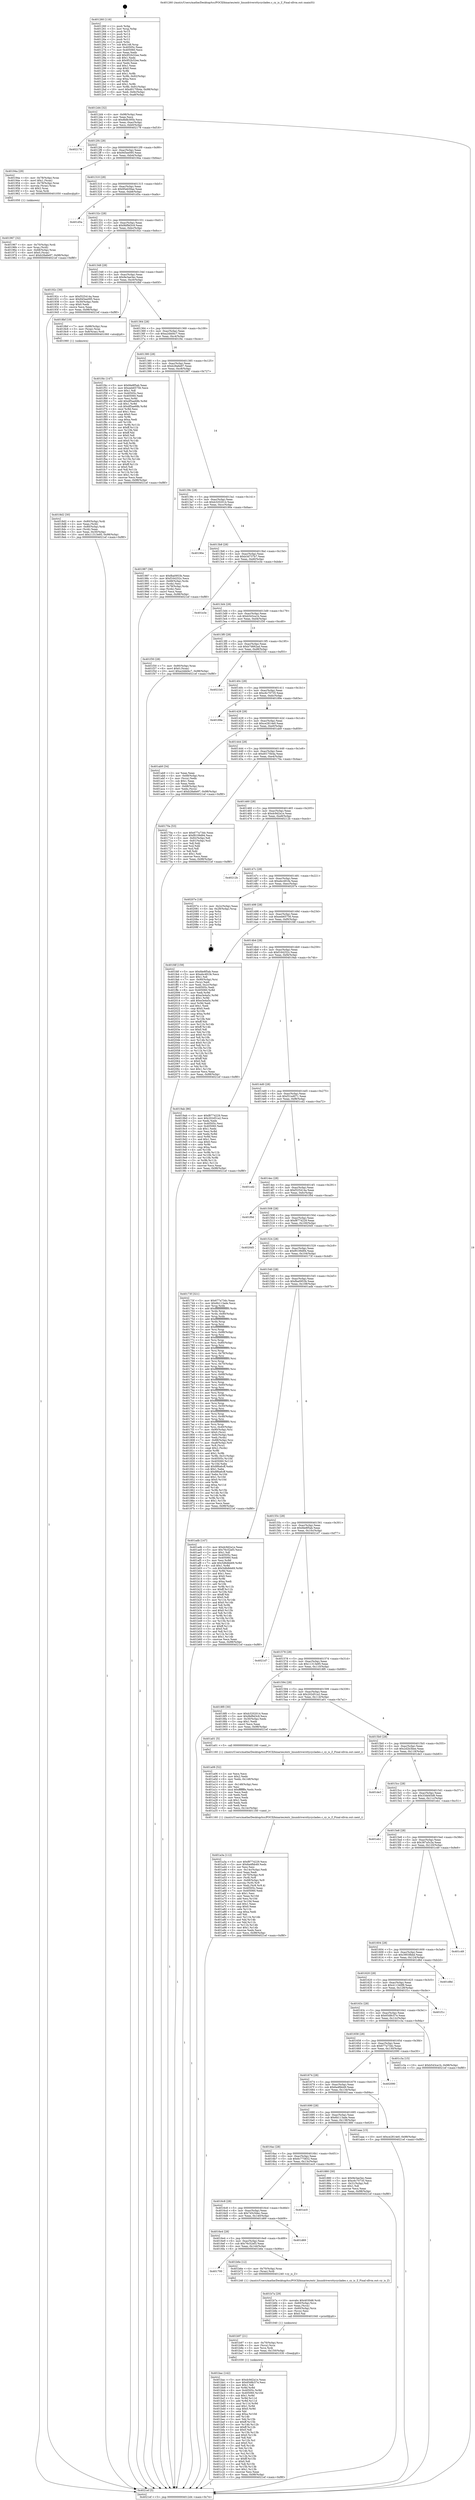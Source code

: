 digraph "0x401260" {
  label = "0x401260 (/mnt/c/Users/mathe/Desktop/tcc/POCII/binaries/extr_linuxdriversttycyclades.c_cy_is_Z_Final-ollvm.out::main(0))"
  labelloc = "t"
  node[shape=record]

  Entry [label="",width=0.3,height=0.3,shape=circle,fillcolor=black,style=filled]
  "0x4012d4" [label="{
     0x4012d4 [32]\l
     | [instrs]\l
     &nbsp;&nbsp;0x4012d4 \<+6\>: mov -0x98(%rbp),%eax\l
     &nbsp;&nbsp;0x4012da \<+2\>: mov %eax,%ecx\l
     &nbsp;&nbsp;0x4012dc \<+6\>: sub $0x8bfb395b,%ecx\l
     &nbsp;&nbsp;0x4012e2 \<+6\>: mov %eax,-0xac(%rbp)\l
     &nbsp;&nbsp;0x4012e8 \<+6\>: mov %ecx,-0xb0(%rbp)\l
     &nbsp;&nbsp;0x4012ee \<+6\>: je 0000000000402178 \<main+0xf18\>\l
  }"]
  "0x402178" [label="{
     0x402178\l
  }", style=dashed]
  "0x4012f4" [label="{
     0x4012f4 [28]\l
     | [instrs]\l
     &nbsp;&nbsp;0x4012f4 \<+5\>: jmp 00000000004012f9 \<main+0x99\>\l
     &nbsp;&nbsp;0x4012f9 \<+6\>: mov -0xac(%rbp),%eax\l
     &nbsp;&nbsp;0x4012ff \<+5\>: sub $0x945ee095,%eax\l
     &nbsp;&nbsp;0x401304 \<+6\>: mov %eax,-0xb4(%rbp)\l
     &nbsp;&nbsp;0x40130a \<+6\>: je 000000000040194a \<main+0x6ea\>\l
  }"]
  Exit [label="",width=0.3,height=0.3,shape=circle,fillcolor=black,style=filled,peripheries=2]
  "0x40194a" [label="{
     0x40194a [29]\l
     | [instrs]\l
     &nbsp;&nbsp;0x40194a \<+4\>: mov -0x78(%rbp),%rax\l
     &nbsp;&nbsp;0x40194e \<+6\>: movl $0x1,(%rax)\l
     &nbsp;&nbsp;0x401954 \<+4\>: mov -0x78(%rbp),%rax\l
     &nbsp;&nbsp;0x401958 \<+3\>: movslq (%rax),%rax\l
     &nbsp;&nbsp;0x40195b \<+4\>: shl $0x2,%rax\l
     &nbsp;&nbsp;0x40195f \<+3\>: mov %rax,%rdi\l
     &nbsp;&nbsp;0x401962 \<+5\>: call 0000000000401050 \<malloc@plt\>\l
     | [calls]\l
     &nbsp;&nbsp;0x401050 \{1\} (unknown)\l
  }"]
  "0x401310" [label="{
     0x401310 [28]\l
     | [instrs]\l
     &nbsp;&nbsp;0x401310 \<+5\>: jmp 0000000000401315 \<main+0xb5\>\l
     &nbsp;&nbsp;0x401315 \<+6\>: mov -0xac(%rbp),%eax\l
     &nbsp;&nbsp;0x40131b \<+5\>: sub $0x95eb59ae,%eax\l
     &nbsp;&nbsp;0x401320 \<+6\>: mov %eax,-0xb8(%rbp)\l
     &nbsp;&nbsp;0x401326 \<+6\>: je 0000000000401d5a \<main+0xafa\>\l
  }"]
  "0x401bac" [label="{
     0x401bac [142]\l
     | [instrs]\l
     &nbsp;&nbsp;0x401bac \<+5\>: mov $0xdc9d2a1e,%eax\l
     &nbsp;&nbsp;0x401bb1 \<+5\>: mov $0x65d8c57e,%esi\l
     &nbsp;&nbsp;0x401bb6 \<+2\>: mov $0x1,%dl\l
     &nbsp;&nbsp;0x401bb8 \<+3\>: xor %r8d,%r8d\l
     &nbsp;&nbsp;0x401bbb \<+8\>: mov 0x40505c,%r9d\l
     &nbsp;&nbsp;0x401bc3 \<+8\>: mov 0x405060,%r10d\l
     &nbsp;&nbsp;0x401bcb \<+4\>: sub $0x1,%r8d\l
     &nbsp;&nbsp;0x401bcf \<+3\>: mov %r9d,%r11d\l
     &nbsp;&nbsp;0x401bd2 \<+3\>: add %r8d,%r11d\l
     &nbsp;&nbsp;0x401bd5 \<+4\>: imul %r11d,%r9d\l
     &nbsp;&nbsp;0x401bd9 \<+4\>: and $0x1,%r9d\l
     &nbsp;&nbsp;0x401bdd \<+4\>: cmp $0x0,%r9d\l
     &nbsp;&nbsp;0x401be1 \<+3\>: sete %bl\l
     &nbsp;&nbsp;0x401be4 \<+4\>: cmp $0xa,%r10d\l
     &nbsp;&nbsp;0x401be8 \<+4\>: setl %r14b\l
     &nbsp;&nbsp;0x401bec \<+3\>: mov %bl,%r15b\l
     &nbsp;&nbsp;0x401bef \<+4\>: xor $0xff,%r15b\l
     &nbsp;&nbsp;0x401bf3 \<+3\>: mov %r14b,%r12b\l
     &nbsp;&nbsp;0x401bf6 \<+4\>: xor $0xff,%r12b\l
     &nbsp;&nbsp;0x401bfa \<+3\>: xor $0x0,%dl\l
     &nbsp;&nbsp;0x401bfd \<+3\>: mov %r15b,%r13b\l
     &nbsp;&nbsp;0x401c00 \<+4\>: and $0x0,%r13b\l
     &nbsp;&nbsp;0x401c04 \<+2\>: and %dl,%bl\l
     &nbsp;&nbsp;0x401c06 \<+3\>: mov %r12b,%cl\l
     &nbsp;&nbsp;0x401c09 \<+3\>: and $0x0,%cl\l
     &nbsp;&nbsp;0x401c0c \<+3\>: and %dl,%r14b\l
     &nbsp;&nbsp;0x401c0f \<+3\>: or %bl,%r13b\l
     &nbsp;&nbsp;0x401c12 \<+3\>: or %r14b,%cl\l
     &nbsp;&nbsp;0x401c15 \<+3\>: xor %cl,%r13b\l
     &nbsp;&nbsp;0x401c18 \<+3\>: or %r12b,%r15b\l
     &nbsp;&nbsp;0x401c1b \<+4\>: xor $0xff,%r15b\l
     &nbsp;&nbsp;0x401c1f \<+3\>: or $0x0,%dl\l
     &nbsp;&nbsp;0x401c22 \<+3\>: and %dl,%r15b\l
     &nbsp;&nbsp;0x401c25 \<+3\>: or %r15b,%r13b\l
     &nbsp;&nbsp;0x401c28 \<+4\>: test $0x1,%r13b\l
     &nbsp;&nbsp;0x401c2c \<+3\>: cmovne %esi,%eax\l
     &nbsp;&nbsp;0x401c2f \<+6\>: mov %eax,-0x98(%rbp)\l
     &nbsp;&nbsp;0x401c35 \<+5\>: jmp 00000000004021ef \<main+0xf8f\>\l
  }"]
  "0x401d5a" [label="{
     0x401d5a\l
  }", style=dashed]
  "0x40132c" [label="{
     0x40132c [28]\l
     | [instrs]\l
     &nbsp;&nbsp;0x40132c \<+5\>: jmp 0000000000401331 \<main+0xd1\>\l
     &nbsp;&nbsp;0x401331 \<+6\>: mov -0xac(%rbp),%eax\l
     &nbsp;&nbsp;0x401337 \<+5\>: sub $0x9bf9d3c9,%eax\l
     &nbsp;&nbsp;0x40133c \<+6\>: mov %eax,-0xbc(%rbp)\l
     &nbsp;&nbsp;0x401342 \<+6\>: je 000000000040192c \<main+0x6cc\>\l
  }"]
  "0x401b97" [label="{
     0x401b97 [21]\l
     | [instrs]\l
     &nbsp;&nbsp;0x401b97 \<+4\>: mov -0x70(%rbp),%rcx\l
     &nbsp;&nbsp;0x401b9b \<+3\>: mov (%rcx),%rcx\l
     &nbsp;&nbsp;0x401b9e \<+3\>: mov %rcx,%rdi\l
     &nbsp;&nbsp;0x401ba1 \<+6\>: mov %eax,-0x150(%rbp)\l
     &nbsp;&nbsp;0x401ba7 \<+5\>: call 0000000000401030 \<free@plt\>\l
     | [calls]\l
     &nbsp;&nbsp;0x401030 \{1\} (unknown)\l
  }"]
  "0x40192c" [label="{
     0x40192c [30]\l
     | [instrs]\l
     &nbsp;&nbsp;0x40192c \<+5\>: mov $0xf325414a,%eax\l
     &nbsp;&nbsp;0x401931 \<+5\>: mov $0x945ee095,%ecx\l
     &nbsp;&nbsp;0x401936 \<+3\>: mov -0x30(%rbp),%edx\l
     &nbsp;&nbsp;0x401939 \<+3\>: cmp $0x0,%edx\l
     &nbsp;&nbsp;0x40193c \<+3\>: cmove %ecx,%eax\l
     &nbsp;&nbsp;0x40193f \<+6\>: mov %eax,-0x98(%rbp)\l
     &nbsp;&nbsp;0x401945 \<+5\>: jmp 00000000004021ef \<main+0xf8f\>\l
  }"]
  "0x401348" [label="{
     0x401348 [28]\l
     | [instrs]\l
     &nbsp;&nbsp;0x401348 \<+5\>: jmp 000000000040134d \<main+0xed\>\l
     &nbsp;&nbsp;0x40134d \<+6\>: mov -0xac(%rbp),%eax\l
     &nbsp;&nbsp;0x401353 \<+5\>: sub $0x9e3ae3ec,%eax\l
     &nbsp;&nbsp;0x401358 \<+6\>: mov %eax,-0xc0(%rbp)\l
     &nbsp;&nbsp;0x40135e \<+6\>: je 00000000004018bf \<main+0x65f\>\l
  }"]
  "0x401b7a" [label="{
     0x401b7a [29]\l
     | [instrs]\l
     &nbsp;&nbsp;0x401b7a \<+10\>: movabs $0x4030d6,%rdi\l
     &nbsp;&nbsp;0x401b84 \<+4\>: mov -0x60(%rbp),%rcx\l
     &nbsp;&nbsp;0x401b88 \<+2\>: mov %eax,(%rcx)\l
     &nbsp;&nbsp;0x401b8a \<+4\>: mov -0x60(%rbp),%rcx\l
     &nbsp;&nbsp;0x401b8e \<+2\>: mov (%rcx),%esi\l
     &nbsp;&nbsp;0x401b90 \<+2\>: mov $0x0,%al\l
     &nbsp;&nbsp;0x401b92 \<+5\>: call 0000000000401040 \<printf@plt\>\l
     | [calls]\l
     &nbsp;&nbsp;0x401040 \{1\} (unknown)\l
  }"]
  "0x4018bf" [label="{
     0x4018bf [19]\l
     | [instrs]\l
     &nbsp;&nbsp;0x4018bf \<+7\>: mov -0x88(%rbp),%rax\l
     &nbsp;&nbsp;0x4018c6 \<+3\>: mov (%rax),%rax\l
     &nbsp;&nbsp;0x4018c9 \<+4\>: mov 0x8(%rax),%rdi\l
     &nbsp;&nbsp;0x4018cd \<+5\>: call 0000000000401060 \<atoi@plt\>\l
     | [calls]\l
     &nbsp;&nbsp;0x401060 \{1\} (unknown)\l
  }"]
  "0x401364" [label="{
     0x401364 [28]\l
     | [instrs]\l
     &nbsp;&nbsp;0x401364 \<+5\>: jmp 0000000000401369 \<main+0x109\>\l
     &nbsp;&nbsp;0x401369 \<+6\>: mov -0xac(%rbp),%eax\l
     &nbsp;&nbsp;0x40136f \<+5\>: sub $0xa2ddd4c7,%eax\l
     &nbsp;&nbsp;0x401374 \<+6\>: mov %eax,-0xc4(%rbp)\l
     &nbsp;&nbsp;0x40137a \<+6\>: je 0000000000401f4c \<main+0xcec\>\l
  }"]
  "0x401700" [label="{
     0x401700\l
  }", style=dashed]
  "0x401f4c" [label="{
     0x401f4c [147]\l
     | [instrs]\l
     &nbsp;&nbsp;0x401f4c \<+5\>: mov $0xfde8f5ab,%eax\l
     &nbsp;&nbsp;0x401f51 \<+5\>: mov $0xeeb65756,%ecx\l
     &nbsp;&nbsp;0x401f56 \<+2\>: mov $0x1,%dl\l
     &nbsp;&nbsp;0x401f58 \<+7\>: mov 0x40505c,%esi\l
     &nbsp;&nbsp;0x401f5f \<+7\>: mov 0x405060,%edi\l
     &nbsp;&nbsp;0x401f66 \<+3\>: mov %esi,%r8d\l
     &nbsp;&nbsp;0x401f69 \<+7\>: add $0xdf5ae68b,%r8d\l
     &nbsp;&nbsp;0x401f70 \<+4\>: sub $0x1,%r8d\l
     &nbsp;&nbsp;0x401f74 \<+7\>: sub $0xdf5ae68b,%r8d\l
     &nbsp;&nbsp;0x401f7b \<+4\>: imul %r8d,%esi\l
     &nbsp;&nbsp;0x401f7f \<+3\>: and $0x1,%esi\l
     &nbsp;&nbsp;0x401f82 \<+3\>: cmp $0x0,%esi\l
     &nbsp;&nbsp;0x401f85 \<+4\>: sete %r9b\l
     &nbsp;&nbsp;0x401f89 \<+3\>: cmp $0xa,%edi\l
     &nbsp;&nbsp;0x401f8c \<+4\>: setl %r10b\l
     &nbsp;&nbsp;0x401f90 \<+3\>: mov %r9b,%r11b\l
     &nbsp;&nbsp;0x401f93 \<+4\>: xor $0xff,%r11b\l
     &nbsp;&nbsp;0x401f97 \<+3\>: mov %r10b,%bl\l
     &nbsp;&nbsp;0x401f9a \<+3\>: xor $0xff,%bl\l
     &nbsp;&nbsp;0x401f9d \<+3\>: xor $0x0,%dl\l
     &nbsp;&nbsp;0x401fa0 \<+3\>: mov %r11b,%r14b\l
     &nbsp;&nbsp;0x401fa3 \<+4\>: and $0x0,%r14b\l
     &nbsp;&nbsp;0x401fa7 \<+3\>: and %dl,%r9b\l
     &nbsp;&nbsp;0x401faa \<+3\>: mov %bl,%r15b\l
     &nbsp;&nbsp;0x401fad \<+4\>: and $0x0,%r15b\l
     &nbsp;&nbsp;0x401fb1 \<+3\>: and %dl,%r10b\l
     &nbsp;&nbsp;0x401fb4 \<+3\>: or %r9b,%r14b\l
     &nbsp;&nbsp;0x401fb7 \<+3\>: or %r10b,%r15b\l
     &nbsp;&nbsp;0x401fba \<+3\>: xor %r15b,%r14b\l
     &nbsp;&nbsp;0x401fbd \<+3\>: or %bl,%r11b\l
     &nbsp;&nbsp;0x401fc0 \<+4\>: xor $0xff,%r11b\l
     &nbsp;&nbsp;0x401fc4 \<+3\>: or $0x0,%dl\l
     &nbsp;&nbsp;0x401fc7 \<+3\>: and %dl,%r11b\l
     &nbsp;&nbsp;0x401fca \<+3\>: or %r11b,%r14b\l
     &nbsp;&nbsp;0x401fcd \<+4\>: test $0x1,%r14b\l
     &nbsp;&nbsp;0x401fd1 \<+3\>: cmovne %ecx,%eax\l
     &nbsp;&nbsp;0x401fd4 \<+6\>: mov %eax,-0x98(%rbp)\l
     &nbsp;&nbsp;0x401fda \<+5\>: jmp 00000000004021ef \<main+0xf8f\>\l
  }"]
  "0x401380" [label="{
     0x401380 [28]\l
     | [instrs]\l
     &nbsp;&nbsp;0x401380 \<+5\>: jmp 0000000000401385 \<main+0x125\>\l
     &nbsp;&nbsp;0x401385 \<+6\>: mov -0xac(%rbp),%eax\l
     &nbsp;&nbsp;0x40138b \<+5\>: sub $0xb28a6e97,%eax\l
     &nbsp;&nbsp;0x401390 \<+6\>: mov %eax,-0xc8(%rbp)\l
     &nbsp;&nbsp;0x401396 \<+6\>: je 0000000000401987 \<main+0x727\>\l
  }"]
  "0x401b6e" [label="{
     0x401b6e [12]\l
     | [instrs]\l
     &nbsp;&nbsp;0x401b6e \<+4\>: mov -0x70(%rbp),%rax\l
     &nbsp;&nbsp;0x401b72 \<+3\>: mov (%rax),%rdi\l
     &nbsp;&nbsp;0x401b75 \<+5\>: call 0000000000401240 \<cy_is_Z\>\l
     | [calls]\l
     &nbsp;&nbsp;0x401240 \{1\} (/mnt/c/Users/mathe/Desktop/tcc/POCII/binaries/extr_linuxdriversttycyclades.c_cy_is_Z_Final-ollvm.out::cy_is_Z)\l
  }"]
  "0x401987" [label="{
     0x401987 [36]\l
     | [instrs]\l
     &nbsp;&nbsp;0x401987 \<+5\>: mov $0xfba0953b,%eax\l
     &nbsp;&nbsp;0x40198c \<+5\>: mov $0xf164252c,%ecx\l
     &nbsp;&nbsp;0x401991 \<+4\>: mov -0x68(%rbp),%rdx\l
     &nbsp;&nbsp;0x401995 \<+2\>: mov (%rdx),%esi\l
     &nbsp;&nbsp;0x401997 \<+4\>: mov -0x78(%rbp),%rdx\l
     &nbsp;&nbsp;0x40199b \<+2\>: cmp (%rdx),%esi\l
     &nbsp;&nbsp;0x40199d \<+3\>: cmovl %ecx,%eax\l
     &nbsp;&nbsp;0x4019a0 \<+6\>: mov %eax,-0x98(%rbp)\l
     &nbsp;&nbsp;0x4019a6 \<+5\>: jmp 00000000004021ef \<main+0xf8f\>\l
  }"]
  "0x40139c" [label="{
     0x40139c [28]\l
     | [instrs]\l
     &nbsp;&nbsp;0x40139c \<+5\>: jmp 00000000004013a1 \<main+0x141\>\l
     &nbsp;&nbsp;0x4013a1 \<+6\>: mov -0xac(%rbp),%eax\l
     &nbsp;&nbsp;0x4013a7 \<+5\>: sub $0xb3202014,%eax\l
     &nbsp;&nbsp;0x4013ac \<+6\>: mov %eax,-0xcc(%rbp)\l
     &nbsp;&nbsp;0x4013b2 \<+6\>: je 000000000040190e \<main+0x6ae\>\l
  }"]
  "0x4016e4" [label="{
     0x4016e4 [28]\l
     | [instrs]\l
     &nbsp;&nbsp;0x4016e4 \<+5\>: jmp 00000000004016e9 \<main+0x489\>\l
     &nbsp;&nbsp;0x4016e9 \<+6\>: mov -0xac(%rbp),%eax\l
     &nbsp;&nbsp;0x4016ef \<+5\>: sub $0x76c52ef3,%eax\l
     &nbsp;&nbsp;0x4016f4 \<+6\>: mov %eax,-0x144(%rbp)\l
     &nbsp;&nbsp;0x4016fa \<+6\>: je 0000000000401b6e \<main+0x90e\>\l
  }"]
  "0x40190e" [label="{
     0x40190e\l
  }", style=dashed]
  "0x4013b8" [label="{
     0x4013b8 [28]\l
     | [instrs]\l
     &nbsp;&nbsp;0x4013b8 \<+5\>: jmp 00000000004013bd \<main+0x15d\>\l
     &nbsp;&nbsp;0x4013bd \<+6\>: mov -0xac(%rbp),%eax\l
     &nbsp;&nbsp;0x4013c3 \<+5\>: sub $0xb3d737b7,%eax\l
     &nbsp;&nbsp;0x4013c8 \<+6\>: mov %eax,-0xd0(%rbp)\l
     &nbsp;&nbsp;0x4013ce \<+6\>: je 0000000000401e3e \<main+0xbde\>\l
  }"]
  "0x401d69" [label="{
     0x401d69\l
  }", style=dashed]
  "0x401e3e" [label="{
     0x401e3e\l
  }", style=dashed]
  "0x4013d4" [label="{
     0x4013d4 [28]\l
     | [instrs]\l
     &nbsp;&nbsp;0x4013d4 \<+5\>: jmp 00000000004013d9 \<main+0x179\>\l
     &nbsp;&nbsp;0x4013d9 \<+6\>: mov -0xac(%rbp),%eax\l
     &nbsp;&nbsp;0x4013df \<+5\>: sub $0xb543ca1b,%eax\l
     &nbsp;&nbsp;0x4013e4 \<+6\>: mov %eax,-0xd4(%rbp)\l
     &nbsp;&nbsp;0x4013ea \<+6\>: je 0000000000401f30 \<main+0xcd0\>\l
  }"]
  "0x4016c8" [label="{
     0x4016c8 [28]\l
     | [instrs]\l
     &nbsp;&nbsp;0x4016c8 \<+5\>: jmp 00000000004016cd \<main+0x46d\>\l
     &nbsp;&nbsp;0x4016cd \<+6\>: mov -0xac(%rbp),%eax\l
     &nbsp;&nbsp;0x4016d3 \<+5\>: sub $0x745c5dec,%eax\l
     &nbsp;&nbsp;0x4016d8 \<+6\>: mov %eax,-0x140(%rbp)\l
     &nbsp;&nbsp;0x4016de \<+6\>: je 0000000000401d69 \<main+0xb09\>\l
  }"]
  "0x401f30" [label="{
     0x401f30 [28]\l
     | [instrs]\l
     &nbsp;&nbsp;0x401f30 \<+7\>: mov -0x90(%rbp),%rax\l
     &nbsp;&nbsp;0x401f37 \<+6\>: movl $0x0,(%rax)\l
     &nbsp;&nbsp;0x401f3d \<+10\>: movl $0xa2ddd4c7,-0x98(%rbp)\l
     &nbsp;&nbsp;0x401f47 \<+5\>: jmp 00000000004021ef \<main+0xf8f\>\l
  }"]
  "0x4013f0" [label="{
     0x4013f0 [28]\l
     | [instrs]\l
     &nbsp;&nbsp;0x4013f0 \<+5\>: jmp 00000000004013f5 \<main+0x195\>\l
     &nbsp;&nbsp;0x4013f5 \<+6\>: mov -0xac(%rbp),%eax\l
     &nbsp;&nbsp;0x4013fb \<+5\>: sub $0xb7d662ad,%eax\l
     &nbsp;&nbsp;0x401400 \<+6\>: mov %eax,-0xd8(%rbp)\l
     &nbsp;&nbsp;0x401406 \<+6\>: je 00000000004021b5 \<main+0xf55\>\l
  }"]
  "0x401ec0" [label="{
     0x401ec0\l
  }", style=dashed]
  "0x4021b5" [label="{
     0x4021b5\l
  }", style=dashed]
  "0x40140c" [label="{
     0x40140c [28]\l
     | [instrs]\l
     &nbsp;&nbsp;0x40140c \<+5\>: jmp 0000000000401411 \<main+0x1b1\>\l
     &nbsp;&nbsp;0x401411 \<+6\>: mov -0xac(%rbp),%eax\l
     &nbsp;&nbsp;0x401417 \<+5\>: sub $0xc6c70735,%eax\l
     &nbsp;&nbsp;0x40141c \<+6\>: mov %eax,-0xdc(%rbp)\l
     &nbsp;&nbsp;0x401422 \<+6\>: je 000000000040189e \<main+0x63e\>\l
  }"]
  "0x401a3a" [label="{
     0x401a3a [112]\l
     | [instrs]\l
     &nbsp;&nbsp;0x401a3a \<+5\>: mov $0xf8774229,%ecx\l
     &nbsp;&nbsp;0x401a3f \<+5\>: mov $0x6a4fbb49,%edx\l
     &nbsp;&nbsp;0x401a44 \<+2\>: xor %esi,%esi\l
     &nbsp;&nbsp;0x401a46 \<+6\>: mov -0x14c(%rbp),%edi\l
     &nbsp;&nbsp;0x401a4c \<+3\>: imul %eax,%edi\l
     &nbsp;&nbsp;0x401a4f \<+4\>: mov -0x70(%rbp),%r8\l
     &nbsp;&nbsp;0x401a53 \<+3\>: mov (%r8),%r8\l
     &nbsp;&nbsp;0x401a56 \<+4\>: mov -0x68(%rbp),%r9\l
     &nbsp;&nbsp;0x401a5a \<+3\>: movslq (%r9),%r9\l
     &nbsp;&nbsp;0x401a5d \<+4\>: mov %edi,(%r8,%r9,4)\l
     &nbsp;&nbsp;0x401a61 \<+7\>: mov 0x40505c,%eax\l
     &nbsp;&nbsp;0x401a68 \<+7\>: mov 0x405060,%edi\l
     &nbsp;&nbsp;0x401a6f \<+3\>: sub $0x1,%esi\l
     &nbsp;&nbsp;0x401a72 \<+3\>: mov %eax,%r10d\l
     &nbsp;&nbsp;0x401a75 \<+3\>: add %esi,%r10d\l
     &nbsp;&nbsp;0x401a78 \<+4\>: imul %r10d,%eax\l
     &nbsp;&nbsp;0x401a7c \<+3\>: and $0x1,%eax\l
     &nbsp;&nbsp;0x401a7f \<+3\>: cmp $0x0,%eax\l
     &nbsp;&nbsp;0x401a82 \<+4\>: sete %r11b\l
     &nbsp;&nbsp;0x401a86 \<+3\>: cmp $0xa,%edi\l
     &nbsp;&nbsp;0x401a89 \<+3\>: setl %bl\l
     &nbsp;&nbsp;0x401a8c \<+3\>: mov %r11b,%r14b\l
     &nbsp;&nbsp;0x401a8f \<+3\>: and %bl,%r14b\l
     &nbsp;&nbsp;0x401a92 \<+3\>: xor %bl,%r11b\l
     &nbsp;&nbsp;0x401a95 \<+3\>: or %r11b,%r14b\l
     &nbsp;&nbsp;0x401a98 \<+4\>: test $0x1,%r14b\l
     &nbsp;&nbsp;0x401a9c \<+3\>: cmovne %edx,%ecx\l
     &nbsp;&nbsp;0x401a9f \<+6\>: mov %ecx,-0x98(%rbp)\l
     &nbsp;&nbsp;0x401aa5 \<+5\>: jmp 00000000004021ef \<main+0xf8f\>\l
  }"]
  "0x40189e" [label="{
     0x40189e\l
  }", style=dashed]
  "0x401428" [label="{
     0x401428 [28]\l
     | [instrs]\l
     &nbsp;&nbsp;0x401428 \<+5\>: jmp 000000000040142d \<main+0x1cd\>\l
     &nbsp;&nbsp;0x40142d \<+6\>: mov -0xac(%rbp),%eax\l
     &nbsp;&nbsp;0x401433 \<+5\>: sub $0xce2814e0,%eax\l
     &nbsp;&nbsp;0x401438 \<+6\>: mov %eax,-0xe0(%rbp)\l
     &nbsp;&nbsp;0x40143e \<+6\>: je 0000000000401ab9 \<main+0x859\>\l
  }"]
  "0x401a06" [label="{
     0x401a06 [52]\l
     | [instrs]\l
     &nbsp;&nbsp;0x401a06 \<+2\>: xor %ecx,%ecx\l
     &nbsp;&nbsp;0x401a08 \<+5\>: mov $0x2,%edx\l
     &nbsp;&nbsp;0x401a0d \<+6\>: mov %edx,-0x148(%rbp)\l
     &nbsp;&nbsp;0x401a13 \<+1\>: cltd\l
     &nbsp;&nbsp;0x401a14 \<+6\>: mov -0x148(%rbp),%esi\l
     &nbsp;&nbsp;0x401a1a \<+2\>: idiv %esi\l
     &nbsp;&nbsp;0x401a1c \<+6\>: imul $0xfffffffe,%edx,%edx\l
     &nbsp;&nbsp;0x401a22 \<+2\>: mov %ecx,%edi\l
     &nbsp;&nbsp;0x401a24 \<+2\>: sub %edx,%edi\l
     &nbsp;&nbsp;0x401a26 \<+2\>: mov %ecx,%edx\l
     &nbsp;&nbsp;0x401a28 \<+3\>: sub $0x1,%edx\l
     &nbsp;&nbsp;0x401a2b \<+2\>: add %edx,%edi\l
     &nbsp;&nbsp;0x401a2d \<+2\>: sub %edi,%ecx\l
     &nbsp;&nbsp;0x401a2f \<+6\>: mov %ecx,-0x14c(%rbp)\l
     &nbsp;&nbsp;0x401a35 \<+5\>: call 0000000000401160 \<next_i\>\l
     | [calls]\l
     &nbsp;&nbsp;0x401160 \{1\} (/mnt/c/Users/mathe/Desktop/tcc/POCII/binaries/extr_linuxdriversttycyclades.c_cy_is_Z_Final-ollvm.out::next_i)\l
  }"]
  "0x401ab9" [label="{
     0x401ab9 [34]\l
     | [instrs]\l
     &nbsp;&nbsp;0x401ab9 \<+2\>: xor %eax,%eax\l
     &nbsp;&nbsp;0x401abb \<+4\>: mov -0x68(%rbp),%rcx\l
     &nbsp;&nbsp;0x401abf \<+2\>: mov (%rcx),%edx\l
     &nbsp;&nbsp;0x401ac1 \<+3\>: sub $0x1,%eax\l
     &nbsp;&nbsp;0x401ac4 \<+2\>: sub %eax,%edx\l
     &nbsp;&nbsp;0x401ac6 \<+4\>: mov -0x68(%rbp),%rcx\l
     &nbsp;&nbsp;0x401aca \<+2\>: mov %edx,(%rcx)\l
     &nbsp;&nbsp;0x401acc \<+10\>: movl $0xb28a6e97,-0x98(%rbp)\l
     &nbsp;&nbsp;0x401ad6 \<+5\>: jmp 00000000004021ef \<main+0xf8f\>\l
  }"]
  "0x401444" [label="{
     0x401444 [28]\l
     | [instrs]\l
     &nbsp;&nbsp;0x401444 \<+5\>: jmp 0000000000401449 \<main+0x1e9\>\l
     &nbsp;&nbsp;0x401449 \<+6\>: mov -0xac(%rbp),%eax\l
     &nbsp;&nbsp;0x40144f \<+5\>: sub $0xd0170b4a,%eax\l
     &nbsp;&nbsp;0x401454 \<+6\>: mov %eax,-0xe4(%rbp)\l
     &nbsp;&nbsp;0x40145a \<+6\>: je 000000000040170a \<main+0x4aa\>\l
  }"]
  "0x401967" [label="{
     0x401967 [32]\l
     | [instrs]\l
     &nbsp;&nbsp;0x401967 \<+4\>: mov -0x70(%rbp),%rdi\l
     &nbsp;&nbsp;0x40196b \<+3\>: mov %rax,(%rdi)\l
     &nbsp;&nbsp;0x40196e \<+4\>: mov -0x68(%rbp),%rax\l
     &nbsp;&nbsp;0x401972 \<+6\>: movl $0x0,(%rax)\l
     &nbsp;&nbsp;0x401978 \<+10\>: movl $0xb28a6e97,-0x98(%rbp)\l
     &nbsp;&nbsp;0x401982 \<+5\>: jmp 00000000004021ef \<main+0xf8f\>\l
  }"]
  "0x40170a" [label="{
     0x40170a [53]\l
     | [instrs]\l
     &nbsp;&nbsp;0x40170a \<+5\>: mov $0x677a73dc,%eax\l
     &nbsp;&nbsp;0x40170f \<+5\>: mov $0xf9109d94,%ecx\l
     &nbsp;&nbsp;0x401714 \<+6\>: mov -0x92(%rbp),%dl\l
     &nbsp;&nbsp;0x40171a \<+7\>: mov -0x91(%rbp),%sil\l
     &nbsp;&nbsp;0x401721 \<+3\>: mov %dl,%dil\l
     &nbsp;&nbsp;0x401724 \<+3\>: and %sil,%dil\l
     &nbsp;&nbsp;0x401727 \<+3\>: xor %sil,%dl\l
     &nbsp;&nbsp;0x40172a \<+3\>: or %dl,%dil\l
     &nbsp;&nbsp;0x40172d \<+4\>: test $0x1,%dil\l
     &nbsp;&nbsp;0x401731 \<+3\>: cmovne %ecx,%eax\l
     &nbsp;&nbsp;0x401734 \<+6\>: mov %eax,-0x98(%rbp)\l
     &nbsp;&nbsp;0x40173a \<+5\>: jmp 00000000004021ef \<main+0xf8f\>\l
  }"]
  "0x401460" [label="{
     0x401460 [28]\l
     | [instrs]\l
     &nbsp;&nbsp;0x401460 \<+5\>: jmp 0000000000401465 \<main+0x205\>\l
     &nbsp;&nbsp;0x401465 \<+6\>: mov -0xac(%rbp),%eax\l
     &nbsp;&nbsp;0x40146b \<+5\>: sub $0xdc9d2a1e,%eax\l
     &nbsp;&nbsp;0x401470 \<+6\>: mov %eax,-0xe8(%rbp)\l
     &nbsp;&nbsp;0x401476 \<+6\>: je 000000000040212b \<main+0xecb\>\l
  }"]
  "0x4021ef" [label="{
     0x4021ef [5]\l
     | [instrs]\l
     &nbsp;&nbsp;0x4021ef \<+5\>: jmp 00000000004012d4 \<main+0x74\>\l
  }"]
  "0x401260" [label="{
     0x401260 [116]\l
     | [instrs]\l
     &nbsp;&nbsp;0x401260 \<+1\>: push %rbp\l
     &nbsp;&nbsp;0x401261 \<+3\>: mov %rsp,%rbp\l
     &nbsp;&nbsp;0x401264 \<+2\>: push %r15\l
     &nbsp;&nbsp;0x401266 \<+2\>: push %r14\l
     &nbsp;&nbsp;0x401268 \<+2\>: push %r13\l
     &nbsp;&nbsp;0x40126a \<+2\>: push %r12\l
     &nbsp;&nbsp;0x40126c \<+1\>: push %rbx\l
     &nbsp;&nbsp;0x40126d \<+7\>: sub $0x148,%rsp\l
     &nbsp;&nbsp;0x401274 \<+7\>: mov 0x40505c,%eax\l
     &nbsp;&nbsp;0x40127b \<+7\>: mov 0x405060,%ecx\l
     &nbsp;&nbsp;0x401282 \<+2\>: mov %eax,%edx\l
     &nbsp;&nbsp;0x401284 \<+6\>: add $0x952b32ee,%edx\l
     &nbsp;&nbsp;0x40128a \<+3\>: sub $0x1,%edx\l
     &nbsp;&nbsp;0x40128d \<+6\>: sub $0x952b32ee,%edx\l
     &nbsp;&nbsp;0x401293 \<+3\>: imul %edx,%eax\l
     &nbsp;&nbsp;0x401296 \<+3\>: and $0x1,%eax\l
     &nbsp;&nbsp;0x401299 \<+3\>: cmp $0x0,%eax\l
     &nbsp;&nbsp;0x40129c \<+4\>: sete %r8b\l
     &nbsp;&nbsp;0x4012a0 \<+4\>: and $0x1,%r8b\l
     &nbsp;&nbsp;0x4012a4 \<+7\>: mov %r8b,-0x92(%rbp)\l
     &nbsp;&nbsp;0x4012ab \<+3\>: cmp $0xa,%ecx\l
     &nbsp;&nbsp;0x4012ae \<+4\>: setl %r8b\l
     &nbsp;&nbsp;0x4012b2 \<+4\>: and $0x1,%r8b\l
     &nbsp;&nbsp;0x4012b6 \<+7\>: mov %r8b,-0x91(%rbp)\l
     &nbsp;&nbsp;0x4012bd \<+10\>: movl $0xd0170b4a,-0x98(%rbp)\l
     &nbsp;&nbsp;0x4012c7 \<+6\>: mov %edi,-0x9c(%rbp)\l
     &nbsp;&nbsp;0x4012cd \<+7\>: mov %rsi,-0xa8(%rbp)\l
  }"]
  "0x4018d2" [label="{
     0x4018d2 [30]\l
     | [instrs]\l
     &nbsp;&nbsp;0x4018d2 \<+4\>: mov -0x80(%rbp),%rdi\l
     &nbsp;&nbsp;0x4018d6 \<+2\>: mov %eax,(%rdi)\l
     &nbsp;&nbsp;0x4018d8 \<+4\>: mov -0x80(%rbp),%rdi\l
     &nbsp;&nbsp;0x4018dc \<+2\>: mov (%rdi),%eax\l
     &nbsp;&nbsp;0x4018de \<+3\>: mov %eax,-0x30(%rbp)\l
     &nbsp;&nbsp;0x4018e1 \<+10\>: movl $0x11313e95,-0x98(%rbp)\l
     &nbsp;&nbsp;0x4018eb \<+5\>: jmp 00000000004021ef \<main+0xf8f\>\l
  }"]
  "0x40212b" [label="{
     0x40212b\l
  }", style=dashed]
  "0x40147c" [label="{
     0x40147c [28]\l
     | [instrs]\l
     &nbsp;&nbsp;0x40147c \<+5\>: jmp 0000000000401481 \<main+0x221\>\l
     &nbsp;&nbsp;0x401481 \<+6\>: mov -0xac(%rbp),%eax\l
     &nbsp;&nbsp;0x401487 \<+5\>: sub $0xebc491fe,%eax\l
     &nbsp;&nbsp;0x40148c \<+6\>: mov %eax,-0xec(%rbp)\l
     &nbsp;&nbsp;0x401492 \<+6\>: je 000000000040207e \<main+0xe1e\>\l
  }"]
  "0x4016ac" [label="{
     0x4016ac [28]\l
     | [instrs]\l
     &nbsp;&nbsp;0x4016ac \<+5\>: jmp 00000000004016b1 \<main+0x451\>\l
     &nbsp;&nbsp;0x4016b1 \<+6\>: mov -0xac(%rbp),%eax\l
     &nbsp;&nbsp;0x4016b7 \<+5\>: sub $0x6c775832,%eax\l
     &nbsp;&nbsp;0x4016bc \<+6\>: mov %eax,-0x13c(%rbp)\l
     &nbsp;&nbsp;0x4016c2 \<+6\>: je 0000000000401ec0 \<main+0xc60\>\l
  }"]
  "0x40207e" [label="{
     0x40207e [18]\l
     | [instrs]\l
     &nbsp;&nbsp;0x40207e \<+3\>: mov -0x2c(%rbp),%eax\l
     &nbsp;&nbsp;0x402081 \<+4\>: lea -0x28(%rbp),%rsp\l
     &nbsp;&nbsp;0x402085 \<+1\>: pop %rbx\l
     &nbsp;&nbsp;0x402086 \<+2\>: pop %r12\l
     &nbsp;&nbsp;0x402088 \<+2\>: pop %r13\l
     &nbsp;&nbsp;0x40208a \<+2\>: pop %r14\l
     &nbsp;&nbsp;0x40208c \<+2\>: pop %r15\l
     &nbsp;&nbsp;0x40208e \<+1\>: pop %rbp\l
     &nbsp;&nbsp;0x40208f \<+1\>: ret\l
  }"]
  "0x401498" [label="{
     0x401498 [28]\l
     | [instrs]\l
     &nbsp;&nbsp;0x401498 \<+5\>: jmp 000000000040149d \<main+0x23d\>\l
     &nbsp;&nbsp;0x40149d \<+6\>: mov -0xac(%rbp),%eax\l
     &nbsp;&nbsp;0x4014a3 \<+5\>: sub $0xeeb65756,%eax\l
     &nbsp;&nbsp;0x4014a8 \<+6\>: mov %eax,-0xf0(%rbp)\l
     &nbsp;&nbsp;0x4014ae \<+6\>: je 0000000000401fdf \<main+0xd7f\>\l
  }"]
  "0x401880" [label="{
     0x401880 [30]\l
     | [instrs]\l
     &nbsp;&nbsp;0x401880 \<+5\>: mov $0x9e3ae3ec,%eax\l
     &nbsp;&nbsp;0x401885 \<+5\>: mov $0xc6c70735,%ecx\l
     &nbsp;&nbsp;0x40188a \<+3\>: mov -0x31(%rbp),%dl\l
     &nbsp;&nbsp;0x40188d \<+3\>: test $0x1,%dl\l
     &nbsp;&nbsp;0x401890 \<+3\>: cmovne %ecx,%eax\l
     &nbsp;&nbsp;0x401893 \<+6\>: mov %eax,-0x98(%rbp)\l
     &nbsp;&nbsp;0x401899 \<+5\>: jmp 00000000004021ef \<main+0xf8f\>\l
  }"]
  "0x401fdf" [label="{
     0x401fdf [159]\l
     | [instrs]\l
     &nbsp;&nbsp;0x401fdf \<+5\>: mov $0xfde8f5ab,%eax\l
     &nbsp;&nbsp;0x401fe4 \<+5\>: mov $0xebc491fe,%ecx\l
     &nbsp;&nbsp;0x401fe9 \<+2\>: mov $0x1,%dl\l
     &nbsp;&nbsp;0x401feb \<+7\>: mov -0x90(%rbp),%rsi\l
     &nbsp;&nbsp;0x401ff2 \<+2\>: mov (%rsi),%edi\l
     &nbsp;&nbsp;0x401ff4 \<+3\>: mov %edi,-0x2c(%rbp)\l
     &nbsp;&nbsp;0x401ff7 \<+7\>: mov 0x40505c,%edi\l
     &nbsp;&nbsp;0x401ffe \<+8\>: mov 0x405060,%r8d\l
     &nbsp;&nbsp;0x402006 \<+3\>: mov %edi,%r9d\l
     &nbsp;&nbsp;0x402009 \<+7\>: sub $0xe3e4a5c,%r9d\l
     &nbsp;&nbsp;0x402010 \<+4\>: sub $0x1,%r9d\l
     &nbsp;&nbsp;0x402014 \<+7\>: add $0xe3e4a5c,%r9d\l
     &nbsp;&nbsp;0x40201b \<+4\>: imul %r9d,%edi\l
     &nbsp;&nbsp;0x40201f \<+3\>: and $0x1,%edi\l
     &nbsp;&nbsp;0x402022 \<+3\>: cmp $0x0,%edi\l
     &nbsp;&nbsp;0x402025 \<+4\>: sete %r10b\l
     &nbsp;&nbsp;0x402029 \<+4\>: cmp $0xa,%r8d\l
     &nbsp;&nbsp;0x40202d \<+4\>: setl %r11b\l
     &nbsp;&nbsp;0x402031 \<+3\>: mov %r10b,%bl\l
     &nbsp;&nbsp;0x402034 \<+3\>: xor $0xff,%bl\l
     &nbsp;&nbsp;0x402037 \<+3\>: mov %r11b,%r14b\l
     &nbsp;&nbsp;0x40203a \<+4\>: xor $0xff,%r14b\l
     &nbsp;&nbsp;0x40203e \<+3\>: xor $0x0,%dl\l
     &nbsp;&nbsp;0x402041 \<+3\>: mov %bl,%r15b\l
     &nbsp;&nbsp;0x402044 \<+4\>: and $0x0,%r15b\l
     &nbsp;&nbsp;0x402048 \<+3\>: and %dl,%r10b\l
     &nbsp;&nbsp;0x40204b \<+3\>: mov %r14b,%r12b\l
     &nbsp;&nbsp;0x40204e \<+4\>: and $0x0,%r12b\l
     &nbsp;&nbsp;0x402052 \<+3\>: and %dl,%r11b\l
     &nbsp;&nbsp;0x402055 \<+3\>: or %r10b,%r15b\l
     &nbsp;&nbsp;0x402058 \<+3\>: or %r11b,%r12b\l
     &nbsp;&nbsp;0x40205b \<+3\>: xor %r12b,%r15b\l
     &nbsp;&nbsp;0x40205e \<+3\>: or %r14b,%bl\l
     &nbsp;&nbsp;0x402061 \<+3\>: xor $0xff,%bl\l
     &nbsp;&nbsp;0x402064 \<+3\>: or $0x0,%dl\l
     &nbsp;&nbsp;0x402067 \<+2\>: and %dl,%bl\l
     &nbsp;&nbsp;0x402069 \<+3\>: or %bl,%r15b\l
     &nbsp;&nbsp;0x40206c \<+4\>: test $0x1,%r15b\l
     &nbsp;&nbsp;0x402070 \<+3\>: cmovne %ecx,%eax\l
     &nbsp;&nbsp;0x402073 \<+6\>: mov %eax,-0x98(%rbp)\l
     &nbsp;&nbsp;0x402079 \<+5\>: jmp 00000000004021ef \<main+0xf8f\>\l
  }"]
  "0x4014b4" [label="{
     0x4014b4 [28]\l
     | [instrs]\l
     &nbsp;&nbsp;0x4014b4 \<+5\>: jmp 00000000004014b9 \<main+0x259\>\l
     &nbsp;&nbsp;0x4014b9 \<+6\>: mov -0xac(%rbp),%eax\l
     &nbsp;&nbsp;0x4014bf \<+5\>: sub $0xf164252c,%eax\l
     &nbsp;&nbsp;0x4014c4 \<+6\>: mov %eax,-0xf4(%rbp)\l
     &nbsp;&nbsp;0x4014ca \<+6\>: je 00000000004019ab \<main+0x74b\>\l
  }"]
  "0x401690" [label="{
     0x401690 [28]\l
     | [instrs]\l
     &nbsp;&nbsp;0x401690 \<+5\>: jmp 0000000000401695 \<main+0x435\>\l
     &nbsp;&nbsp;0x401695 \<+6\>: mov -0xac(%rbp),%eax\l
     &nbsp;&nbsp;0x40169b \<+5\>: sub $0x6b113ade,%eax\l
     &nbsp;&nbsp;0x4016a0 \<+6\>: mov %eax,-0x138(%rbp)\l
     &nbsp;&nbsp;0x4016a6 \<+6\>: je 0000000000401880 \<main+0x620\>\l
  }"]
  "0x4019ab" [label="{
     0x4019ab [86]\l
     | [instrs]\l
     &nbsp;&nbsp;0x4019ab \<+5\>: mov $0xf8774229,%eax\l
     &nbsp;&nbsp;0x4019b0 \<+5\>: mov $0x202d51a2,%ecx\l
     &nbsp;&nbsp;0x4019b5 \<+2\>: xor %edx,%edx\l
     &nbsp;&nbsp;0x4019b7 \<+7\>: mov 0x40505c,%esi\l
     &nbsp;&nbsp;0x4019be \<+7\>: mov 0x405060,%edi\l
     &nbsp;&nbsp;0x4019c5 \<+3\>: sub $0x1,%edx\l
     &nbsp;&nbsp;0x4019c8 \<+3\>: mov %esi,%r8d\l
     &nbsp;&nbsp;0x4019cb \<+3\>: add %edx,%r8d\l
     &nbsp;&nbsp;0x4019ce \<+4\>: imul %r8d,%esi\l
     &nbsp;&nbsp;0x4019d2 \<+3\>: and $0x1,%esi\l
     &nbsp;&nbsp;0x4019d5 \<+3\>: cmp $0x0,%esi\l
     &nbsp;&nbsp;0x4019d8 \<+4\>: sete %r9b\l
     &nbsp;&nbsp;0x4019dc \<+3\>: cmp $0xa,%edi\l
     &nbsp;&nbsp;0x4019df \<+4\>: setl %r10b\l
     &nbsp;&nbsp;0x4019e3 \<+3\>: mov %r9b,%r11b\l
     &nbsp;&nbsp;0x4019e6 \<+3\>: and %r10b,%r11b\l
     &nbsp;&nbsp;0x4019e9 \<+3\>: xor %r10b,%r9b\l
     &nbsp;&nbsp;0x4019ec \<+3\>: or %r9b,%r11b\l
     &nbsp;&nbsp;0x4019ef \<+4\>: test $0x1,%r11b\l
     &nbsp;&nbsp;0x4019f3 \<+3\>: cmovne %ecx,%eax\l
     &nbsp;&nbsp;0x4019f6 \<+6\>: mov %eax,-0x98(%rbp)\l
     &nbsp;&nbsp;0x4019fc \<+5\>: jmp 00000000004021ef \<main+0xf8f\>\l
  }"]
  "0x4014d0" [label="{
     0x4014d0 [28]\l
     | [instrs]\l
     &nbsp;&nbsp;0x4014d0 \<+5\>: jmp 00000000004014d5 \<main+0x275\>\l
     &nbsp;&nbsp;0x4014d5 \<+6\>: mov -0xac(%rbp),%eax\l
     &nbsp;&nbsp;0x4014db \<+5\>: sub $0xf31ed071,%eax\l
     &nbsp;&nbsp;0x4014e0 \<+6\>: mov %eax,-0xf8(%rbp)\l
     &nbsp;&nbsp;0x4014e6 \<+6\>: je 0000000000401cd2 \<main+0xa72\>\l
  }"]
  "0x401aaa" [label="{
     0x401aaa [15]\l
     | [instrs]\l
     &nbsp;&nbsp;0x401aaa \<+10\>: movl $0xce2814e0,-0x98(%rbp)\l
     &nbsp;&nbsp;0x401ab4 \<+5\>: jmp 00000000004021ef \<main+0xf8f\>\l
  }"]
  "0x401cd2" [label="{
     0x401cd2\l
  }", style=dashed]
  "0x4014ec" [label="{
     0x4014ec [28]\l
     | [instrs]\l
     &nbsp;&nbsp;0x4014ec \<+5\>: jmp 00000000004014f1 \<main+0x291\>\l
     &nbsp;&nbsp;0x4014f1 \<+6\>: mov -0xac(%rbp),%eax\l
     &nbsp;&nbsp;0x4014f7 \<+5\>: sub $0xf325414a,%eax\l
     &nbsp;&nbsp;0x4014fc \<+6\>: mov %eax,-0xfc(%rbp)\l
     &nbsp;&nbsp;0x401502 \<+6\>: je 0000000000401f0d \<main+0xcad\>\l
  }"]
  "0x401674" [label="{
     0x401674 [28]\l
     | [instrs]\l
     &nbsp;&nbsp;0x401674 \<+5\>: jmp 0000000000401679 \<main+0x419\>\l
     &nbsp;&nbsp;0x401679 \<+6\>: mov -0xac(%rbp),%eax\l
     &nbsp;&nbsp;0x40167f \<+5\>: sub $0x6a4fbb49,%eax\l
     &nbsp;&nbsp;0x401684 \<+6\>: mov %eax,-0x134(%rbp)\l
     &nbsp;&nbsp;0x40168a \<+6\>: je 0000000000401aaa \<main+0x84a\>\l
  }"]
  "0x401f0d" [label="{
     0x401f0d\l
  }", style=dashed]
  "0x401508" [label="{
     0x401508 [28]\l
     | [instrs]\l
     &nbsp;&nbsp;0x401508 \<+5\>: jmp 000000000040150d \<main+0x2ad\>\l
     &nbsp;&nbsp;0x40150d \<+6\>: mov -0xac(%rbp),%eax\l
     &nbsp;&nbsp;0x401513 \<+5\>: sub $0xf8774229,%eax\l
     &nbsp;&nbsp;0x401518 \<+6\>: mov %eax,-0x100(%rbp)\l
     &nbsp;&nbsp;0x40151e \<+6\>: je 00000000004020d5 \<main+0xe75\>\l
  }"]
  "0x402090" [label="{
     0x402090\l
  }", style=dashed]
  "0x4020d5" [label="{
     0x4020d5\l
  }", style=dashed]
  "0x401524" [label="{
     0x401524 [28]\l
     | [instrs]\l
     &nbsp;&nbsp;0x401524 \<+5\>: jmp 0000000000401529 \<main+0x2c9\>\l
     &nbsp;&nbsp;0x401529 \<+6\>: mov -0xac(%rbp),%eax\l
     &nbsp;&nbsp;0x40152f \<+5\>: sub $0xf9109d94,%eax\l
     &nbsp;&nbsp;0x401534 \<+6\>: mov %eax,-0x104(%rbp)\l
     &nbsp;&nbsp;0x40153a \<+6\>: je 000000000040173f \<main+0x4df\>\l
  }"]
  "0x401658" [label="{
     0x401658 [28]\l
     | [instrs]\l
     &nbsp;&nbsp;0x401658 \<+5\>: jmp 000000000040165d \<main+0x3fd\>\l
     &nbsp;&nbsp;0x40165d \<+6\>: mov -0xac(%rbp),%eax\l
     &nbsp;&nbsp;0x401663 \<+5\>: sub $0x677a73dc,%eax\l
     &nbsp;&nbsp;0x401668 \<+6\>: mov %eax,-0x130(%rbp)\l
     &nbsp;&nbsp;0x40166e \<+6\>: je 0000000000402090 \<main+0xe30\>\l
  }"]
  "0x40173f" [label="{
     0x40173f [321]\l
     | [instrs]\l
     &nbsp;&nbsp;0x40173f \<+5\>: mov $0x677a73dc,%eax\l
     &nbsp;&nbsp;0x401744 \<+5\>: mov $0x6b113ade,%ecx\l
     &nbsp;&nbsp;0x401749 \<+3\>: mov %rsp,%rdx\l
     &nbsp;&nbsp;0x40174c \<+4\>: add $0xfffffffffffffff0,%rdx\l
     &nbsp;&nbsp;0x401750 \<+3\>: mov %rdx,%rsp\l
     &nbsp;&nbsp;0x401753 \<+7\>: mov %rdx,-0x90(%rbp)\l
     &nbsp;&nbsp;0x40175a \<+3\>: mov %rsp,%rdx\l
     &nbsp;&nbsp;0x40175d \<+4\>: add $0xfffffffffffffff0,%rdx\l
     &nbsp;&nbsp;0x401761 \<+3\>: mov %rdx,%rsp\l
     &nbsp;&nbsp;0x401764 \<+3\>: mov %rsp,%rsi\l
     &nbsp;&nbsp;0x401767 \<+4\>: add $0xfffffffffffffff0,%rsi\l
     &nbsp;&nbsp;0x40176b \<+3\>: mov %rsi,%rsp\l
     &nbsp;&nbsp;0x40176e \<+7\>: mov %rsi,-0x88(%rbp)\l
     &nbsp;&nbsp;0x401775 \<+3\>: mov %rsp,%rsi\l
     &nbsp;&nbsp;0x401778 \<+4\>: add $0xfffffffffffffff0,%rsi\l
     &nbsp;&nbsp;0x40177c \<+3\>: mov %rsi,%rsp\l
     &nbsp;&nbsp;0x40177f \<+4\>: mov %rsi,-0x80(%rbp)\l
     &nbsp;&nbsp;0x401783 \<+3\>: mov %rsp,%rsi\l
     &nbsp;&nbsp;0x401786 \<+4\>: add $0xfffffffffffffff0,%rsi\l
     &nbsp;&nbsp;0x40178a \<+3\>: mov %rsi,%rsp\l
     &nbsp;&nbsp;0x40178d \<+4\>: mov %rsi,-0x78(%rbp)\l
     &nbsp;&nbsp;0x401791 \<+3\>: mov %rsp,%rsi\l
     &nbsp;&nbsp;0x401794 \<+4\>: add $0xfffffffffffffff0,%rsi\l
     &nbsp;&nbsp;0x401798 \<+3\>: mov %rsi,%rsp\l
     &nbsp;&nbsp;0x40179b \<+4\>: mov %rsi,-0x70(%rbp)\l
     &nbsp;&nbsp;0x40179f \<+3\>: mov %rsp,%rsi\l
     &nbsp;&nbsp;0x4017a2 \<+4\>: add $0xfffffffffffffff0,%rsi\l
     &nbsp;&nbsp;0x4017a6 \<+3\>: mov %rsi,%rsp\l
     &nbsp;&nbsp;0x4017a9 \<+4\>: mov %rsi,-0x68(%rbp)\l
     &nbsp;&nbsp;0x4017ad \<+3\>: mov %rsp,%rsi\l
     &nbsp;&nbsp;0x4017b0 \<+4\>: add $0xfffffffffffffff0,%rsi\l
     &nbsp;&nbsp;0x4017b4 \<+3\>: mov %rsi,%rsp\l
     &nbsp;&nbsp;0x4017b7 \<+4\>: mov %rsi,-0x60(%rbp)\l
     &nbsp;&nbsp;0x4017bb \<+3\>: mov %rsp,%rsi\l
     &nbsp;&nbsp;0x4017be \<+4\>: add $0xfffffffffffffff0,%rsi\l
     &nbsp;&nbsp;0x4017c2 \<+3\>: mov %rsi,%rsp\l
     &nbsp;&nbsp;0x4017c5 \<+4\>: mov %rsi,-0x58(%rbp)\l
     &nbsp;&nbsp;0x4017c9 \<+3\>: mov %rsp,%rsi\l
     &nbsp;&nbsp;0x4017cc \<+4\>: add $0xfffffffffffffff0,%rsi\l
     &nbsp;&nbsp;0x4017d0 \<+3\>: mov %rsi,%rsp\l
     &nbsp;&nbsp;0x4017d3 \<+4\>: mov %rsi,-0x50(%rbp)\l
     &nbsp;&nbsp;0x4017d7 \<+3\>: mov %rsp,%rsi\l
     &nbsp;&nbsp;0x4017da \<+4\>: add $0xfffffffffffffff0,%rsi\l
     &nbsp;&nbsp;0x4017de \<+3\>: mov %rsi,%rsp\l
     &nbsp;&nbsp;0x4017e1 \<+4\>: mov %rsi,-0x48(%rbp)\l
     &nbsp;&nbsp;0x4017e5 \<+3\>: mov %rsp,%rsi\l
     &nbsp;&nbsp;0x4017e8 \<+4\>: add $0xfffffffffffffff0,%rsi\l
     &nbsp;&nbsp;0x4017ec \<+3\>: mov %rsi,%rsp\l
     &nbsp;&nbsp;0x4017ef \<+4\>: mov %rsi,-0x40(%rbp)\l
     &nbsp;&nbsp;0x4017f3 \<+7\>: mov -0x90(%rbp),%rsi\l
     &nbsp;&nbsp;0x4017fa \<+6\>: movl $0x0,(%rsi)\l
     &nbsp;&nbsp;0x401800 \<+6\>: mov -0x9c(%rbp),%edi\l
     &nbsp;&nbsp;0x401806 \<+2\>: mov %edi,(%rdx)\l
     &nbsp;&nbsp;0x401808 \<+7\>: mov -0x88(%rbp),%rsi\l
     &nbsp;&nbsp;0x40180f \<+7\>: mov -0xa8(%rbp),%r8\l
     &nbsp;&nbsp;0x401816 \<+3\>: mov %r8,(%rsi)\l
     &nbsp;&nbsp;0x401819 \<+3\>: cmpl $0x2,(%rdx)\l
     &nbsp;&nbsp;0x40181c \<+4\>: setne %r9b\l
     &nbsp;&nbsp;0x401820 \<+4\>: and $0x1,%r9b\l
     &nbsp;&nbsp;0x401824 \<+4\>: mov %r9b,-0x31(%rbp)\l
     &nbsp;&nbsp;0x401828 \<+8\>: mov 0x40505c,%r10d\l
     &nbsp;&nbsp;0x401830 \<+8\>: mov 0x405060,%r11d\l
     &nbsp;&nbsp;0x401838 \<+3\>: mov %r10d,%ebx\l
     &nbsp;&nbsp;0x40183b \<+6\>: add $0x8f6a6cff,%ebx\l
     &nbsp;&nbsp;0x401841 \<+3\>: sub $0x1,%ebx\l
     &nbsp;&nbsp;0x401844 \<+6\>: sub $0x8f6a6cff,%ebx\l
     &nbsp;&nbsp;0x40184a \<+4\>: imul %ebx,%r10d\l
     &nbsp;&nbsp;0x40184e \<+4\>: and $0x1,%r10d\l
     &nbsp;&nbsp;0x401852 \<+4\>: cmp $0x0,%r10d\l
     &nbsp;&nbsp;0x401856 \<+4\>: sete %r9b\l
     &nbsp;&nbsp;0x40185a \<+4\>: cmp $0xa,%r11d\l
     &nbsp;&nbsp;0x40185e \<+4\>: setl %r14b\l
     &nbsp;&nbsp;0x401862 \<+3\>: mov %r9b,%r15b\l
     &nbsp;&nbsp;0x401865 \<+3\>: and %r14b,%r15b\l
     &nbsp;&nbsp;0x401868 \<+3\>: xor %r14b,%r9b\l
     &nbsp;&nbsp;0x40186b \<+3\>: or %r9b,%r15b\l
     &nbsp;&nbsp;0x40186e \<+4\>: test $0x1,%r15b\l
     &nbsp;&nbsp;0x401872 \<+3\>: cmovne %ecx,%eax\l
     &nbsp;&nbsp;0x401875 \<+6\>: mov %eax,-0x98(%rbp)\l
     &nbsp;&nbsp;0x40187b \<+5\>: jmp 00000000004021ef \<main+0xf8f\>\l
  }"]
  "0x401540" [label="{
     0x401540 [28]\l
     | [instrs]\l
     &nbsp;&nbsp;0x401540 \<+5\>: jmp 0000000000401545 \<main+0x2e5\>\l
     &nbsp;&nbsp;0x401545 \<+6\>: mov -0xac(%rbp),%eax\l
     &nbsp;&nbsp;0x40154b \<+5\>: sub $0xfba0953b,%eax\l
     &nbsp;&nbsp;0x401550 \<+6\>: mov %eax,-0x108(%rbp)\l
     &nbsp;&nbsp;0x401556 \<+6\>: je 0000000000401adb \<main+0x87b\>\l
  }"]
  "0x401c3a" [label="{
     0x401c3a [15]\l
     | [instrs]\l
     &nbsp;&nbsp;0x401c3a \<+10\>: movl $0xb543ca1b,-0x98(%rbp)\l
     &nbsp;&nbsp;0x401c44 \<+5\>: jmp 00000000004021ef \<main+0xf8f\>\l
  }"]
  "0x40163c" [label="{
     0x40163c [28]\l
     | [instrs]\l
     &nbsp;&nbsp;0x40163c \<+5\>: jmp 0000000000401641 \<main+0x3e1\>\l
     &nbsp;&nbsp;0x401641 \<+6\>: mov -0xac(%rbp),%eax\l
     &nbsp;&nbsp;0x401647 \<+5\>: sub $0x65d8c57e,%eax\l
     &nbsp;&nbsp;0x40164c \<+6\>: mov %eax,-0x12c(%rbp)\l
     &nbsp;&nbsp;0x401652 \<+6\>: je 0000000000401c3a \<main+0x9da\>\l
  }"]
  "0x401adb" [label="{
     0x401adb [147]\l
     | [instrs]\l
     &nbsp;&nbsp;0x401adb \<+5\>: mov $0xdc9d2a1e,%eax\l
     &nbsp;&nbsp;0x401ae0 \<+5\>: mov $0x76c52ef3,%ecx\l
     &nbsp;&nbsp;0x401ae5 \<+2\>: mov $0x1,%dl\l
     &nbsp;&nbsp;0x401ae7 \<+7\>: mov 0x40505c,%esi\l
     &nbsp;&nbsp;0x401aee \<+7\>: mov 0x405060,%edi\l
     &nbsp;&nbsp;0x401af5 \<+3\>: mov %esi,%r8d\l
     &nbsp;&nbsp;0x401af8 \<+7\>: add $0x5d6dbb69,%r8d\l
     &nbsp;&nbsp;0x401aff \<+4\>: sub $0x1,%r8d\l
     &nbsp;&nbsp;0x401b03 \<+7\>: sub $0x5d6dbb69,%r8d\l
     &nbsp;&nbsp;0x401b0a \<+4\>: imul %r8d,%esi\l
     &nbsp;&nbsp;0x401b0e \<+3\>: and $0x1,%esi\l
     &nbsp;&nbsp;0x401b11 \<+3\>: cmp $0x0,%esi\l
     &nbsp;&nbsp;0x401b14 \<+4\>: sete %r9b\l
     &nbsp;&nbsp;0x401b18 \<+3\>: cmp $0xa,%edi\l
     &nbsp;&nbsp;0x401b1b \<+4\>: setl %r10b\l
     &nbsp;&nbsp;0x401b1f \<+3\>: mov %r9b,%r11b\l
     &nbsp;&nbsp;0x401b22 \<+4\>: xor $0xff,%r11b\l
     &nbsp;&nbsp;0x401b26 \<+3\>: mov %r10b,%bl\l
     &nbsp;&nbsp;0x401b29 \<+3\>: xor $0xff,%bl\l
     &nbsp;&nbsp;0x401b2c \<+3\>: xor $0x0,%dl\l
     &nbsp;&nbsp;0x401b2f \<+3\>: mov %r11b,%r14b\l
     &nbsp;&nbsp;0x401b32 \<+4\>: and $0x0,%r14b\l
     &nbsp;&nbsp;0x401b36 \<+3\>: and %dl,%r9b\l
     &nbsp;&nbsp;0x401b39 \<+3\>: mov %bl,%r15b\l
     &nbsp;&nbsp;0x401b3c \<+4\>: and $0x0,%r15b\l
     &nbsp;&nbsp;0x401b40 \<+3\>: and %dl,%r10b\l
     &nbsp;&nbsp;0x401b43 \<+3\>: or %r9b,%r14b\l
     &nbsp;&nbsp;0x401b46 \<+3\>: or %r10b,%r15b\l
     &nbsp;&nbsp;0x401b49 \<+3\>: xor %r15b,%r14b\l
     &nbsp;&nbsp;0x401b4c \<+3\>: or %bl,%r11b\l
     &nbsp;&nbsp;0x401b4f \<+4\>: xor $0xff,%r11b\l
     &nbsp;&nbsp;0x401b53 \<+3\>: or $0x0,%dl\l
     &nbsp;&nbsp;0x401b56 \<+3\>: and %dl,%r11b\l
     &nbsp;&nbsp;0x401b59 \<+3\>: or %r11b,%r14b\l
     &nbsp;&nbsp;0x401b5c \<+4\>: test $0x1,%r14b\l
     &nbsp;&nbsp;0x401b60 \<+3\>: cmovne %ecx,%eax\l
     &nbsp;&nbsp;0x401b63 \<+6\>: mov %eax,-0x98(%rbp)\l
     &nbsp;&nbsp;0x401b69 \<+5\>: jmp 00000000004021ef \<main+0xf8f\>\l
  }"]
  "0x40155c" [label="{
     0x40155c [28]\l
     | [instrs]\l
     &nbsp;&nbsp;0x40155c \<+5\>: jmp 0000000000401561 \<main+0x301\>\l
     &nbsp;&nbsp;0x401561 \<+6\>: mov -0xac(%rbp),%eax\l
     &nbsp;&nbsp;0x401567 \<+5\>: sub $0xfde8f5ab,%eax\l
     &nbsp;&nbsp;0x40156c \<+6\>: mov %eax,-0x10c(%rbp)\l
     &nbsp;&nbsp;0x401572 \<+6\>: je 00000000004021d7 \<main+0xf77\>\l
  }"]
  "0x401f1c" [label="{
     0x401f1c\l
  }", style=dashed]
  "0x4021d7" [label="{
     0x4021d7\l
  }", style=dashed]
  "0x401578" [label="{
     0x401578 [28]\l
     | [instrs]\l
     &nbsp;&nbsp;0x401578 \<+5\>: jmp 000000000040157d \<main+0x31d\>\l
     &nbsp;&nbsp;0x40157d \<+6\>: mov -0xac(%rbp),%eax\l
     &nbsp;&nbsp;0x401583 \<+5\>: sub $0x11313e95,%eax\l
     &nbsp;&nbsp;0x401588 \<+6\>: mov %eax,-0x110(%rbp)\l
     &nbsp;&nbsp;0x40158e \<+6\>: je 00000000004018f0 \<main+0x690\>\l
  }"]
  "0x401620" [label="{
     0x401620 [28]\l
     | [instrs]\l
     &nbsp;&nbsp;0x401620 \<+5\>: jmp 0000000000401625 \<main+0x3c5\>\l
     &nbsp;&nbsp;0x401625 \<+6\>: mov -0xac(%rbp),%eax\l
     &nbsp;&nbsp;0x40162b \<+5\>: sub $0x411340f9,%eax\l
     &nbsp;&nbsp;0x401630 \<+6\>: mov %eax,-0x128(%rbp)\l
     &nbsp;&nbsp;0x401636 \<+6\>: je 0000000000401f1c \<main+0xcbc\>\l
  }"]
  "0x4018f0" [label="{
     0x4018f0 [30]\l
     | [instrs]\l
     &nbsp;&nbsp;0x4018f0 \<+5\>: mov $0xb3202014,%eax\l
     &nbsp;&nbsp;0x4018f5 \<+5\>: mov $0x9bf9d3c9,%ecx\l
     &nbsp;&nbsp;0x4018fa \<+3\>: mov -0x30(%rbp),%edx\l
     &nbsp;&nbsp;0x4018fd \<+3\>: cmp $0x1,%edx\l
     &nbsp;&nbsp;0x401900 \<+3\>: cmovl %ecx,%eax\l
     &nbsp;&nbsp;0x401903 \<+6\>: mov %eax,-0x98(%rbp)\l
     &nbsp;&nbsp;0x401909 \<+5\>: jmp 00000000004021ef \<main+0xf8f\>\l
  }"]
  "0x401594" [label="{
     0x401594 [28]\l
     | [instrs]\l
     &nbsp;&nbsp;0x401594 \<+5\>: jmp 0000000000401599 \<main+0x339\>\l
     &nbsp;&nbsp;0x401599 \<+6\>: mov -0xac(%rbp),%eax\l
     &nbsp;&nbsp;0x40159f \<+5\>: sub $0x202d51a2,%eax\l
     &nbsp;&nbsp;0x4015a4 \<+6\>: mov %eax,-0x114(%rbp)\l
     &nbsp;&nbsp;0x4015aa \<+6\>: je 0000000000401a01 \<main+0x7a1\>\l
  }"]
  "0x401d8d" [label="{
     0x401d8d\l
  }", style=dashed]
  "0x401a01" [label="{
     0x401a01 [5]\l
     | [instrs]\l
     &nbsp;&nbsp;0x401a01 \<+5\>: call 0000000000401160 \<next_i\>\l
     | [calls]\l
     &nbsp;&nbsp;0x401160 \{1\} (/mnt/c/Users/mathe/Desktop/tcc/POCII/binaries/extr_linuxdriversttycyclades.c_cy_is_Z_Final-ollvm.out::next_i)\l
  }"]
  "0x4015b0" [label="{
     0x4015b0 [28]\l
     | [instrs]\l
     &nbsp;&nbsp;0x4015b0 \<+5\>: jmp 00000000004015b5 \<main+0x355\>\l
     &nbsp;&nbsp;0x4015b5 \<+6\>: mov -0xac(%rbp),%eax\l
     &nbsp;&nbsp;0x4015bb \<+5\>: sub $0x2d2b3bee,%eax\l
     &nbsp;&nbsp;0x4015c0 \<+6\>: mov %eax,-0x118(%rbp)\l
     &nbsp;&nbsp;0x4015c6 \<+6\>: je 0000000000401de3 \<main+0xb83\>\l
  }"]
  "0x401604" [label="{
     0x401604 [28]\l
     | [instrs]\l
     &nbsp;&nbsp;0x401604 \<+5\>: jmp 0000000000401609 \<main+0x3a9\>\l
     &nbsp;&nbsp;0x401609 \<+6\>: mov -0xac(%rbp),%eax\l
     &nbsp;&nbsp;0x40160f \<+5\>: sub $0x3903fbbd,%eax\l
     &nbsp;&nbsp;0x401614 \<+6\>: mov %eax,-0x124(%rbp)\l
     &nbsp;&nbsp;0x40161a \<+6\>: je 0000000000401d8d \<main+0xb2d\>\l
  }"]
  "0x401de3" [label="{
     0x401de3\l
  }", style=dashed]
  "0x4015cc" [label="{
     0x4015cc [28]\l
     | [instrs]\l
     &nbsp;&nbsp;0x4015cc \<+5\>: jmp 00000000004015d1 \<main+0x371\>\l
     &nbsp;&nbsp;0x4015d1 \<+6\>: mov -0xac(%rbp),%eax\l
     &nbsp;&nbsp;0x4015d7 \<+5\>: sub $0x33dd45d8,%eax\l
     &nbsp;&nbsp;0x4015dc \<+6\>: mov %eax,-0x11c(%rbp)\l
     &nbsp;&nbsp;0x4015e2 \<+6\>: je 0000000000401eb1 \<main+0xc51\>\l
  }"]
  "0x401c49" [label="{
     0x401c49\l
  }", style=dashed]
  "0x401eb1" [label="{
     0x401eb1\l
  }", style=dashed]
  "0x4015e8" [label="{
     0x4015e8 [28]\l
     | [instrs]\l
     &nbsp;&nbsp;0x4015e8 \<+5\>: jmp 00000000004015ed \<main+0x38d\>\l
     &nbsp;&nbsp;0x4015ed \<+6\>: mov -0xac(%rbp),%eax\l
     &nbsp;&nbsp;0x4015f3 \<+5\>: sub $0x387a5c3a,%eax\l
     &nbsp;&nbsp;0x4015f8 \<+6\>: mov %eax,-0x120(%rbp)\l
     &nbsp;&nbsp;0x4015fe \<+6\>: je 0000000000401c49 \<main+0x9e9\>\l
  }"]
  Entry -> "0x401260" [label=" 1"]
  "0x4012d4" -> "0x402178" [label=" 0"]
  "0x4012d4" -> "0x4012f4" [label=" 20"]
  "0x40207e" -> Exit [label=" 1"]
  "0x4012f4" -> "0x40194a" [label=" 1"]
  "0x4012f4" -> "0x401310" [label=" 19"]
  "0x401fdf" -> "0x4021ef" [label=" 1"]
  "0x401310" -> "0x401d5a" [label=" 0"]
  "0x401310" -> "0x40132c" [label=" 19"]
  "0x401f4c" -> "0x4021ef" [label=" 1"]
  "0x40132c" -> "0x40192c" [label=" 1"]
  "0x40132c" -> "0x401348" [label=" 18"]
  "0x401f30" -> "0x4021ef" [label=" 1"]
  "0x401348" -> "0x4018bf" [label=" 1"]
  "0x401348" -> "0x401364" [label=" 17"]
  "0x401c3a" -> "0x4021ef" [label=" 1"]
  "0x401364" -> "0x401f4c" [label=" 1"]
  "0x401364" -> "0x401380" [label=" 16"]
  "0x401bac" -> "0x4021ef" [label=" 1"]
  "0x401380" -> "0x401987" [label=" 2"]
  "0x401380" -> "0x40139c" [label=" 14"]
  "0x401b97" -> "0x401bac" [label=" 1"]
  "0x40139c" -> "0x40190e" [label=" 0"]
  "0x40139c" -> "0x4013b8" [label=" 14"]
  "0x401b6e" -> "0x401b7a" [label=" 1"]
  "0x4013b8" -> "0x401e3e" [label=" 0"]
  "0x4013b8" -> "0x4013d4" [label=" 14"]
  "0x4016e4" -> "0x401700" [label=" 0"]
  "0x4013d4" -> "0x401f30" [label=" 1"]
  "0x4013d4" -> "0x4013f0" [label=" 13"]
  "0x401b7a" -> "0x401b97" [label=" 1"]
  "0x4013f0" -> "0x4021b5" [label=" 0"]
  "0x4013f0" -> "0x40140c" [label=" 13"]
  "0x4016c8" -> "0x4016e4" [label=" 1"]
  "0x40140c" -> "0x40189e" [label=" 0"]
  "0x40140c" -> "0x401428" [label=" 13"]
  "0x4016e4" -> "0x401b6e" [label=" 1"]
  "0x401428" -> "0x401ab9" [label=" 1"]
  "0x401428" -> "0x401444" [label=" 12"]
  "0x4016ac" -> "0x4016c8" [label=" 1"]
  "0x401444" -> "0x40170a" [label=" 1"]
  "0x401444" -> "0x401460" [label=" 11"]
  "0x40170a" -> "0x4021ef" [label=" 1"]
  "0x401260" -> "0x4012d4" [label=" 1"]
  "0x4021ef" -> "0x4012d4" [label=" 19"]
  "0x4016ac" -> "0x401ec0" [label=" 0"]
  "0x401460" -> "0x40212b" [label=" 0"]
  "0x401460" -> "0x40147c" [label=" 11"]
  "0x4016c8" -> "0x401d69" [label=" 0"]
  "0x40147c" -> "0x40207e" [label=" 1"]
  "0x40147c" -> "0x401498" [label=" 10"]
  "0x401adb" -> "0x4021ef" [label=" 1"]
  "0x401498" -> "0x401fdf" [label=" 1"]
  "0x401498" -> "0x4014b4" [label=" 9"]
  "0x401ab9" -> "0x4021ef" [label=" 1"]
  "0x4014b4" -> "0x4019ab" [label=" 1"]
  "0x4014b4" -> "0x4014d0" [label=" 8"]
  "0x401a3a" -> "0x4021ef" [label=" 1"]
  "0x4014d0" -> "0x401cd2" [label=" 0"]
  "0x4014d0" -> "0x4014ec" [label=" 8"]
  "0x401a06" -> "0x401a3a" [label=" 1"]
  "0x4014ec" -> "0x401f0d" [label=" 0"]
  "0x4014ec" -> "0x401508" [label=" 8"]
  "0x4019ab" -> "0x4021ef" [label=" 1"]
  "0x401508" -> "0x4020d5" [label=" 0"]
  "0x401508" -> "0x401524" [label=" 8"]
  "0x401987" -> "0x4021ef" [label=" 2"]
  "0x401524" -> "0x40173f" [label=" 1"]
  "0x401524" -> "0x401540" [label=" 7"]
  "0x40194a" -> "0x401967" [label=" 1"]
  "0x40173f" -> "0x4021ef" [label=" 1"]
  "0x40192c" -> "0x4021ef" [label=" 1"]
  "0x401540" -> "0x401adb" [label=" 1"]
  "0x401540" -> "0x40155c" [label=" 6"]
  "0x4018d2" -> "0x4021ef" [label=" 1"]
  "0x40155c" -> "0x4021d7" [label=" 0"]
  "0x40155c" -> "0x401578" [label=" 6"]
  "0x4018bf" -> "0x4018d2" [label=" 1"]
  "0x401578" -> "0x4018f0" [label=" 1"]
  "0x401578" -> "0x401594" [label=" 5"]
  "0x401690" -> "0x4016ac" [label=" 1"]
  "0x401594" -> "0x401a01" [label=" 1"]
  "0x401594" -> "0x4015b0" [label=" 4"]
  "0x401690" -> "0x401880" [label=" 1"]
  "0x4015b0" -> "0x401de3" [label=" 0"]
  "0x4015b0" -> "0x4015cc" [label=" 4"]
  "0x401674" -> "0x401690" [label=" 2"]
  "0x4015cc" -> "0x401eb1" [label=" 0"]
  "0x4015cc" -> "0x4015e8" [label=" 4"]
  "0x401674" -> "0x401aaa" [label=" 1"]
  "0x4015e8" -> "0x401c49" [label=" 0"]
  "0x4015e8" -> "0x401604" [label=" 4"]
  "0x401aaa" -> "0x4021ef" [label=" 1"]
  "0x401604" -> "0x401d8d" [label=" 0"]
  "0x401604" -> "0x401620" [label=" 4"]
  "0x401880" -> "0x4021ef" [label=" 1"]
  "0x401620" -> "0x401f1c" [label=" 0"]
  "0x401620" -> "0x40163c" [label=" 4"]
  "0x4018f0" -> "0x4021ef" [label=" 1"]
  "0x40163c" -> "0x401c3a" [label=" 1"]
  "0x40163c" -> "0x401658" [label=" 3"]
  "0x401967" -> "0x4021ef" [label=" 1"]
  "0x401658" -> "0x402090" [label=" 0"]
  "0x401658" -> "0x401674" [label=" 3"]
  "0x401a01" -> "0x401a06" [label=" 1"]
}
